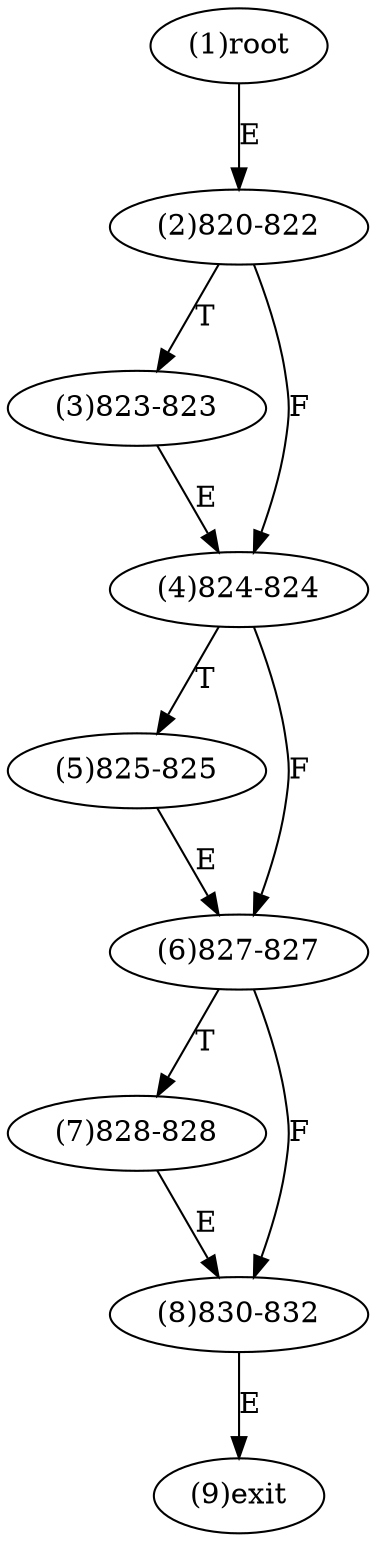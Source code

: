 digraph "" { 
1[ label="(1)root"];
2[ label="(2)820-822"];
3[ label="(3)823-823"];
4[ label="(4)824-824"];
5[ label="(5)825-825"];
6[ label="(6)827-827"];
7[ label="(7)828-828"];
8[ label="(8)830-832"];
9[ label="(9)exit"];
1->2[ label="E"];
2->4[ label="F"];
2->3[ label="T"];
3->4[ label="E"];
4->6[ label="F"];
4->5[ label="T"];
5->6[ label="E"];
6->8[ label="F"];
6->7[ label="T"];
7->8[ label="E"];
8->9[ label="E"];
}